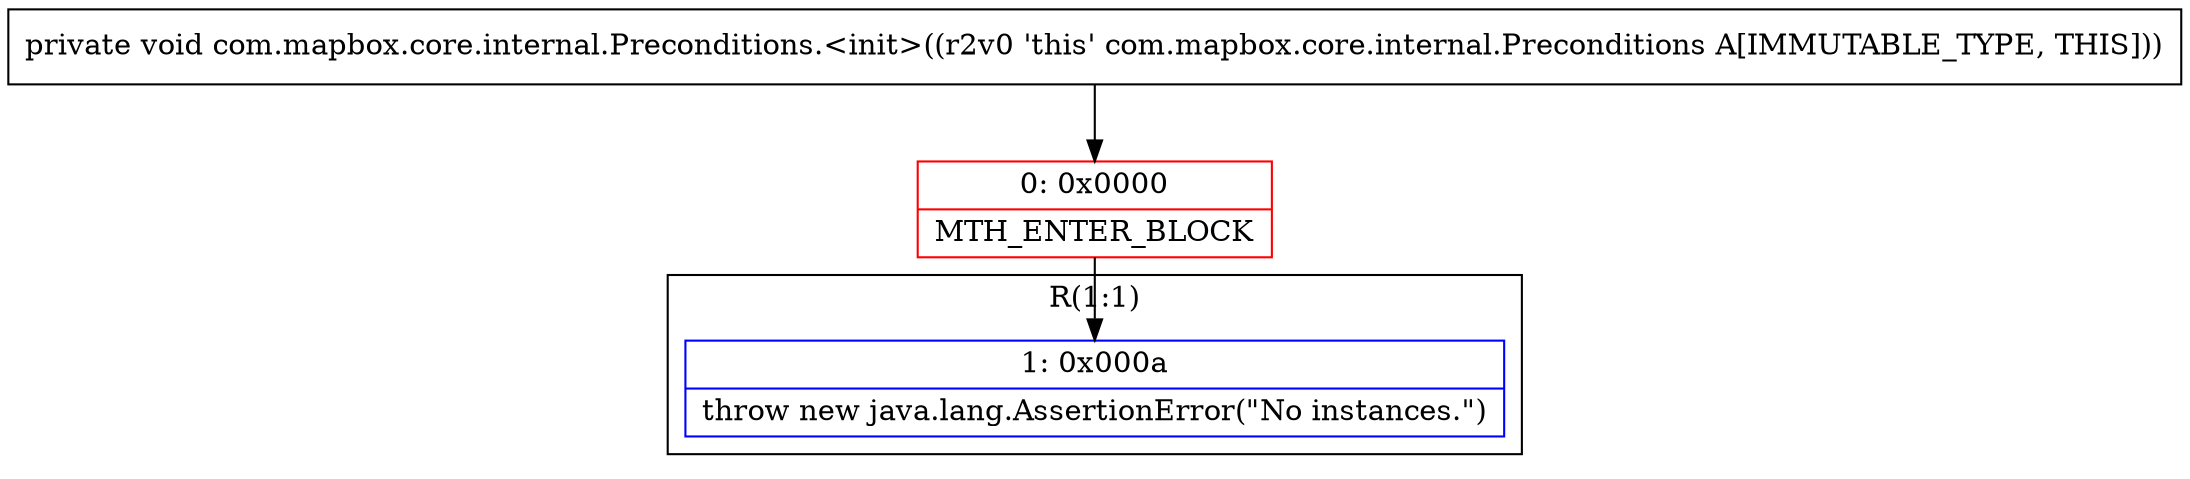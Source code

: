 digraph "CFG forcom.mapbox.core.internal.Preconditions.\<init\>()V" {
subgraph cluster_Region_1681858552 {
label = "R(1:1)";
node [shape=record,color=blue];
Node_1 [shape=record,label="{1\:\ 0x000a|throw new java.lang.AssertionError(\"No instances.\")\l}"];
}
Node_0 [shape=record,color=red,label="{0\:\ 0x0000|MTH_ENTER_BLOCK\l}"];
MethodNode[shape=record,label="{private void com.mapbox.core.internal.Preconditions.\<init\>((r2v0 'this' com.mapbox.core.internal.Preconditions A[IMMUTABLE_TYPE, THIS])) }"];
MethodNode -> Node_0;
Node_0 -> Node_1;
}


